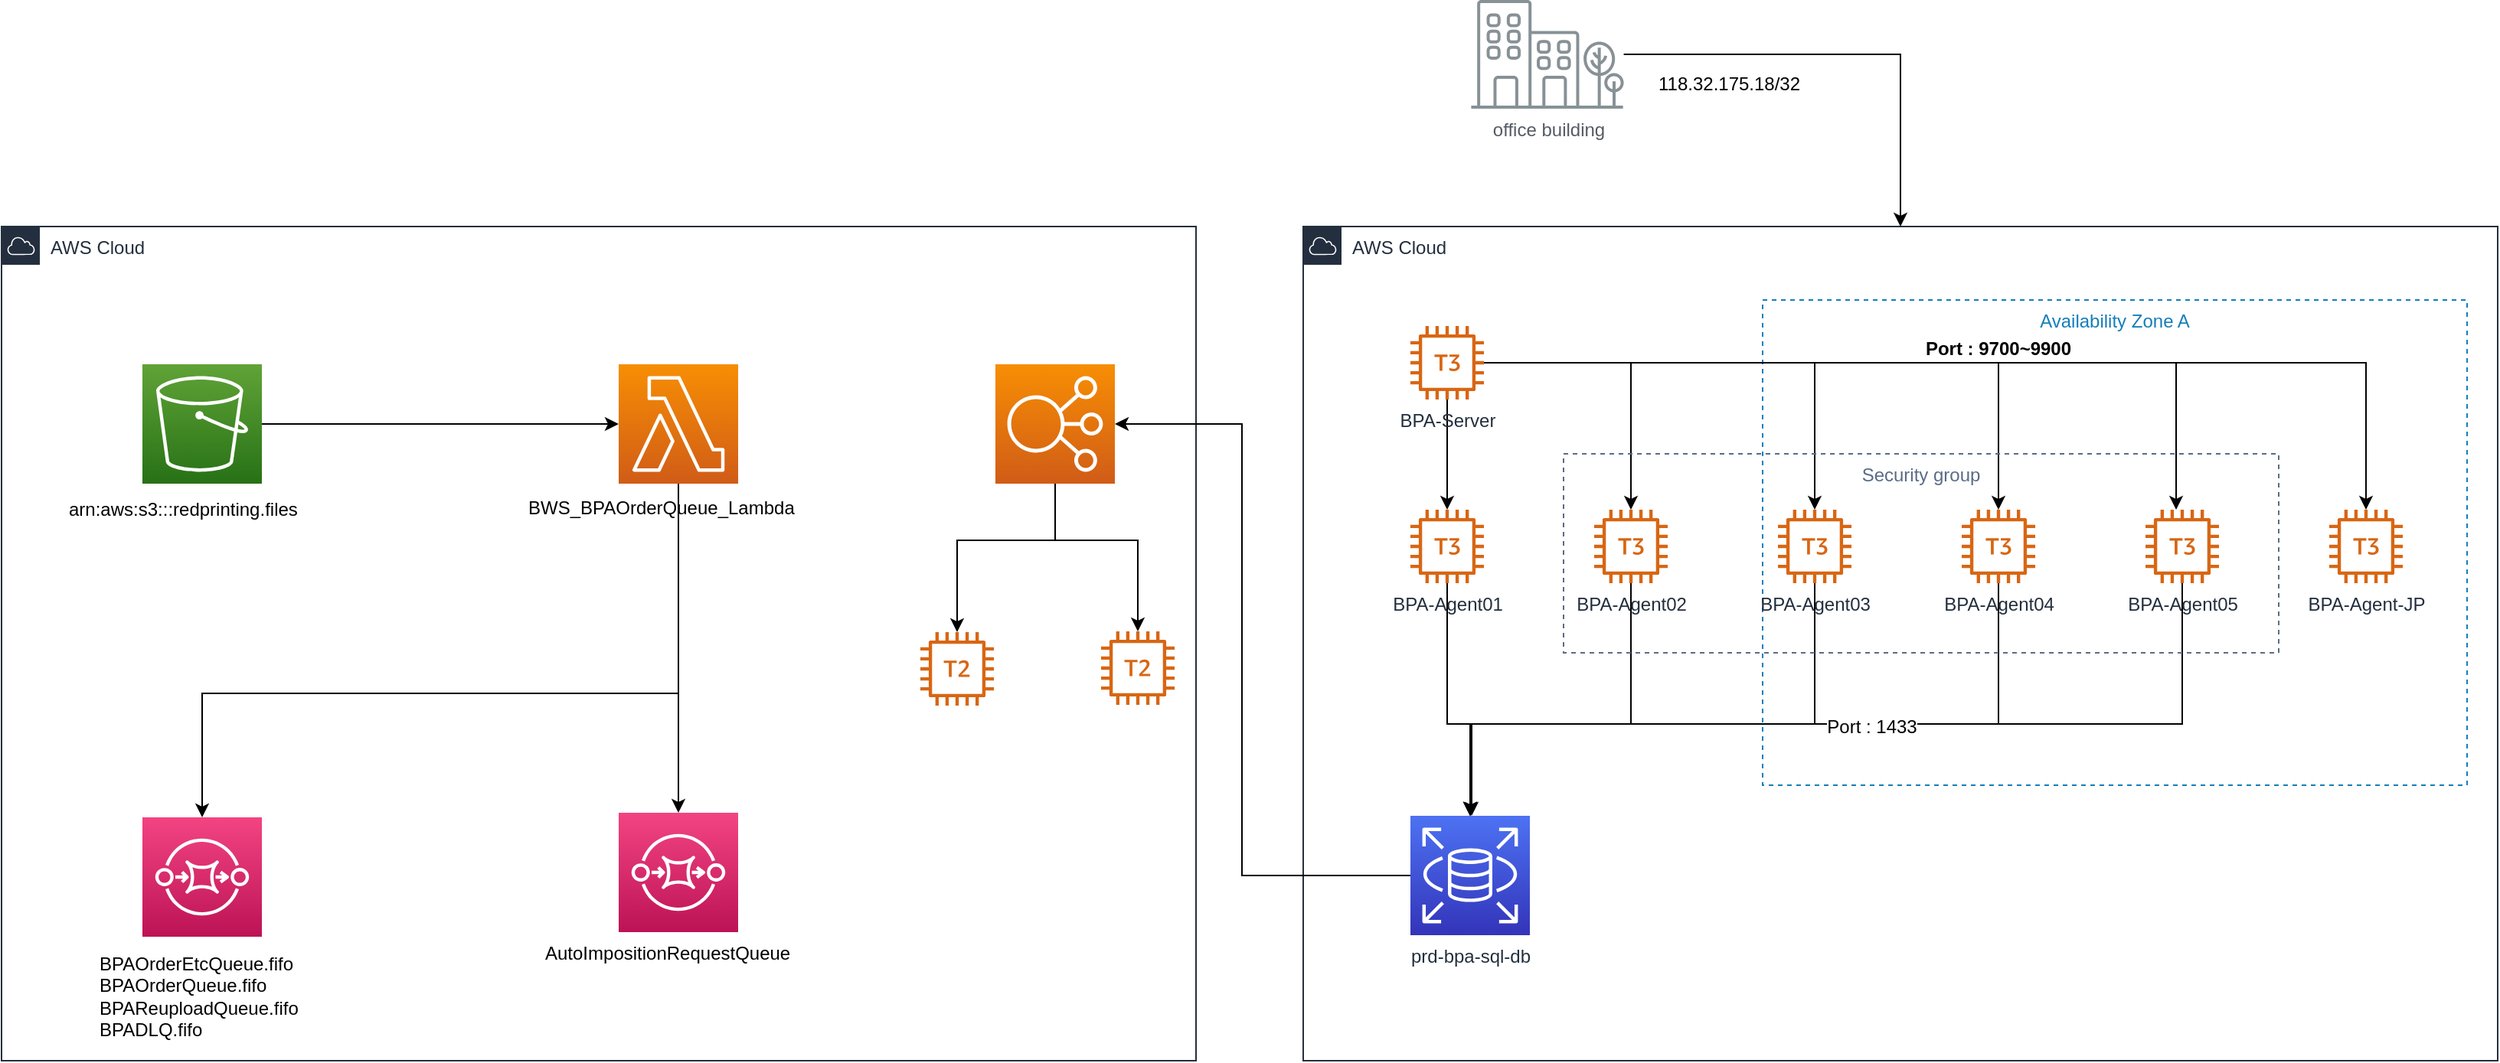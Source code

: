 <mxfile version="10.8.4" type="github"><diagram id="YK1lgMPe6i6BMLwdAHBZ" name="Page-1"><mxGraphModel dx="2691" dy="789" grid="1" gridSize="10" guides="1" tooltips="1" connect="1" arrows="1" fold="1" page="1" pageScale="1" pageWidth="1169" pageHeight="827" math="0" shadow="0"><root><mxCell id="0"/><mxCell id="1" parent="0"/><mxCell id="4Fyvy_qWCssF8mVXSo7e-2" value="AWS Cloud" style="points=[[0,0],[0.25,0],[0.5,0],[0.75,0],[1,0],[1,0.25],[1,0.5],[1,0.75],[1,1],[0.75,1],[0.5,1],[0.25,1],[0,1],[0,0.75],[0,0.5],[0,0.25]];outlineConnect=0;gradientColor=none;html=1;whiteSpace=wrap;fontSize=12;fontStyle=0;shape=mxgraph.aws4.group;grIcon=mxgraph.aws4.group_aws_cloud;strokeColor=#232F3E;fillColor=none;verticalAlign=top;align=left;spacingLeft=30;fontColor=#232F3E;dashed=0;" vertex="1" parent="1"><mxGeometry x="250" y="175" width="780" height="545" as="geometry"/></mxCell><mxCell id="4Fyvy_qWCssF8mVXSo7e-3" value="AWS Cloud" style="points=[[0,0],[0.25,0],[0.5,0],[0.75,0],[1,0],[1,0.25],[1,0.5],[1,0.75],[1,1],[0.75,1],[0.5,1],[0.25,1],[0,1],[0,0.75],[0,0.5],[0,0.25]];outlineConnect=0;gradientColor=none;html=1;whiteSpace=wrap;fontSize=12;fontStyle=0;shape=mxgraph.aws4.group;grIcon=mxgraph.aws4.group_aws_cloud;strokeColor=#232F3E;fillColor=none;verticalAlign=top;align=left;spacingLeft=30;fontColor=#232F3E;dashed=0;" vertex="1" parent="1"><mxGeometry x="-600" y="175" width="780" height="545" as="geometry"/></mxCell><mxCell id="lW7qOT_dI7OeyImaRsLP-51" value="Availability Zone A" style="fillColor=none;strokeColor=#147EBA;dashed=1;verticalAlign=top;fontStyle=0;fontColor=#147EBA;labelBackgroundColor=none;" parent="1" vertex="1"><mxGeometry x="550" y="223" width="460" height="317" as="geometry"/></mxCell><mxCell id="lW7qOT_dI7OeyImaRsLP-39" style="edgeStyle=orthogonalEdgeStyle;rounded=0;orthogonalLoop=1;jettySize=auto;html=0;fontSize=12;" parent="1" source="lW7qOT_dI7OeyImaRsLP-25" target="lW7qOT_dI7OeyImaRsLP-38" edge="1"><mxGeometry relative="1" as="geometry"><Array as="points"><mxPoint x="344" y="500"/><mxPoint x="359" y="500"/></Array></mxGeometry></mxCell><mxCell id="lW7qOT_dI7OeyImaRsLP-25" value="BPA-Agent01" style="outlineConnect=0;fontColor=#232F3E;gradientColor=none;fillColor=#D86613;strokeColor=none;dashed=0;verticalLabelPosition=bottom;verticalAlign=top;align=center;html=1;fontSize=12;fontStyle=0;aspect=fixed;pointerEvents=1;shape=mxgraph.aws4.t3_instance;labelBackgroundColor=none;" parent="1" vertex="1"><mxGeometry x="320" y="360" width="48" height="48" as="geometry"/></mxCell><mxCell id="lW7qOT_dI7OeyImaRsLP-32" style="edgeStyle=orthogonalEdgeStyle;rounded=0;orthogonalLoop=1;jettySize=auto;html=0;" parent="1" source="lW7qOT_dI7OeyImaRsLP-26" target="lW7qOT_dI7OeyImaRsLP-25" edge="1"><mxGeometry relative="1" as="geometry"/></mxCell><mxCell id="lW7qOT_dI7OeyImaRsLP-33" style="edgeStyle=orthogonalEdgeStyle;rounded=0;orthogonalLoop=1;jettySize=auto;html=0;" parent="1" source="lW7qOT_dI7OeyImaRsLP-26" target="lW7qOT_dI7OeyImaRsLP-27" edge="1"><mxGeometry relative="1" as="geometry"/></mxCell><mxCell id="lW7qOT_dI7OeyImaRsLP-34" style="edgeStyle=orthogonalEdgeStyle;rounded=0;orthogonalLoop=1;jettySize=auto;html=0;" parent="1" source="lW7qOT_dI7OeyImaRsLP-26" target="lW7qOT_dI7OeyImaRsLP-28" edge="1"><mxGeometry relative="1" as="geometry"/></mxCell><mxCell id="lW7qOT_dI7OeyImaRsLP-35" style="edgeStyle=orthogonalEdgeStyle;rounded=0;orthogonalLoop=1;jettySize=auto;html=0;" parent="1" source="lW7qOT_dI7OeyImaRsLP-26" target="lW7qOT_dI7OeyImaRsLP-29" edge="1"><mxGeometry relative="1" as="geometry"/></mxCell><mxCell id="lW7qOT_dI7OeyImaRsLP-36" style="edgeStyle=orthogonalEdgeStyle;rounded=0;orthogonalLoop=1;jettySize=auto;html=0;entryX=0.417;entryY=0;entryDx=0;entryDy=0;entryPerimeter=0;" parent="1" source="lW7qOT_dI7OeyImaRsLP-26" target="lW7qOT_dI7OeyImaRsLP-30" edge="1"><mxGeometry relative="1" as="geometry"/></mxCell><mxCell id="lW7qOT_dI7OeyImaRsLP-37" value="Port : 9700~9900" style="edgeStyle=orthogonalEdgeStyle;rounded=0;orthogonalLoop=1;jettySize=auto;html=0;labelBorderColor=none;fontStyle=1;fontSize=12;verticalAlign=bottom;" parent="1" source="lW7qOT_dI7OeyImaRsLP-26" target="lW7qOT_dI7OeyImaRsLP-31" edge="1"><mxGeometry relative="1" as="geometry"/></mxCell><mxCell id="lW7qOT_dI7OeyImaRsLP-26" value="BPA-Server" style="outlineConnect=0;fontColor=#232F3E;gradientColor=none;fillColor=#D86613;strokeColor=none;dashed=0;verticalLabelPosition=bottom;verticalAlign=top;align=center;html=1;fontSize=12;fontStyle=0;aspect=fixed;pointerEvents=1;shape=mxgraph.aws4.t3_instance;labelBackgroundColor=none;" parent="1" vertex="1"><mxGeometry x="320" y="240" width="48" height="48" as="geometry"/></mxCell><mxCell id="lW7qOT_dI7OeyImaRsLP-40" style="edgeStyle=orthogonalEdgeStyle;rounded=0;orthogonalLoop=1;jettySize=auto;html=0;fontSize=12;" parent="1" source="lW7qOT_dI7OeyImaRsLP-27" target="lW7qOT_dI7OeyImaRsLP-38" edge="1"><mxGeometry relative="1" as="geometry"><Array as="points"><mxPoint x="464" y="500"/><mxPoint x="359" y="500"/></Array></mxGeometry></mxCell><mxCell id="lW7qOT_dI7OeyImaRsLP-27" value="BPA-Agent02" style="outlineConnect=0;fontColor=#232F3E;gradientColor=none;fillColor=#D86613;strokeColor=none;dashed=0;verticalLabelPosition=bottom;verticalAlign=top;align=center;html=1;fontSize=12;fontStyle=0;aspect=fixed;pointerEvents=1;shape=mxgraph.aws4.t3_instance;labelBackgroundColor=none;" parent="1" vertex="1"><mxGeometry x="440" y="360" width="48" height="48" as="geometry"/></mxCell><mxCell id="lW7qOT_dI7OeyImaRsLP-41" style="edgeStyle=orthogonalEdgeStyle;rounded=0;orthogonalLoop=1;jettySize=auto;html=0;fontSize=12;" parent="1" source="lW7qOT_dI7OeyImaRsLP-28" edge="1"><mxGeometry relative="1" as="geometry"><mxPoint x="360" y="560" as="targetPoint"/><Array as="points"><mxPoint x="584" y="500"/><mxPoint x="360" y="500"/></Array></mxGeometry></mxCell><mxCell id="lW7qOT_dI7OeyImaRsLP-28" value="BPA-Agent03" style="outlineConnect=0;fontColor=#232F3E;gradientColor=none;fillColor=#D86613;strokeColor=none;dashed=0;verticalLabelPosition=bottom;verticalAlign=top;align=center;html=1;fontSize=12;fontStyle=0;aspect=fixed;pointerEvents=1;shape=mxgraph.aws4.t3_instance;labelBackgroundColor=none;" parent="1" vertex="1"><mxGeometry x="560" y="360" width="48" height="48" as="geometry"/></mxCell><mxCell id="lW7qOT_dI7OeyImaRsLP-42" style="edgeStyle=orthogonalEdgeStyle;rounded=0;orthogonalLoop=1;jettySize=auto;html=0;fontSize=12;" parent="1" source="lW7qOT_dI7OeyImaRsLP-29" target="lW7qOT_dI7OeyImaRsLP-38" edge="1"><mxGeometry relative="1" as="geometry"><Array as="points"><mxPoint x="704" y="500"/><mxPoint x="359" y="500"/></Array></mxGeometry></mxCell><mxCell id="lW7qOT_dI7OeyImaRsLP-29" value="BPA-Agent04" style="outlineConnect=0;fontColor=#232F3E;gradientColor=none;fillColor=#D86613;strokeColor=none;dashed=0;verticalLabelPosition=bottom;verticalAlign=top;align=center;html=1;fontSize=12;fontStyle=0;aspect=fixed;pointerEvents=1;shape=mxgraph.aws4.t3_instance;labelBackgroundColor=none;" parent="1" vertex="1"><mxGeometry x="680" y="360" width="48" height="48" as="geometry"/></mxCell><mxCell id="lW7qOT_dI7OeyImaRsLP-43" style="edgeStyle=orthogonalEdgeStyle;rounded=0;orthogonalLoop=1;jettySize=auto;html=0;fontSize=12;" parent="1" source="lW7qOT_dI7OeyImaRsLP-30" target="lW7qOT_dI7OeyImaRsLP-38" edge="1"><mxGeometry relative="1" as="geometry"><Array as="points"><mxPoint x="824" y="500"/><mxPoint x="359" y="500"/></Array></mxGeometry></mxCell><mxCell id="lW7qOT_dI7OeyImaRsLP-46" value="Port : 1433" style="text;html=1;resizable=0;points=[];align=center;verticalAlign=middle;labelBackgroundColor=#ffffff;fontSize=12;" parent="lW7qOT_dI7OeyImaRsLP-43" vertex="1" connectable="0"><mxGeometry x="-0.043" y="2" relative="1" as="geometry"><mxPoint as="offset"/></mxGeometry></mxCell><mxCell id="lW7qOT_dI7OeyImaRsLP-30" value="BPA-Agent05" style="outlineConnect=0;fontColor=#232F3E;gradientColor=none;fillColor=#D86613;strokeColor=none;dashed=0;verticalLabelPosition=bottom;verticalAlign=top;align=center;html=1;fontSize=12;fontStyle=0;aspect=fixed;pointerEvents=1;shape=mxgraph.aws4.t3_instance;labelBackgroundColor=none;" parent="1" vertex="1"><mxGeometry x="800" y="360" width="48" height="48" as="geometry"/></mxCell><mxCell id="lW7qOT_dI7OeyImaRsLP-31" value="BPA-Agent-JP" style="outlineConnect=0;fontColor=#232F3E;gradientColor=none;fillColor=#D86613;strokeColor=none;dashed=0;verticalLabelPosition=bottom;verticalAlign=top;align=center;html=1;fontSize=12;fontStyle=0;aspect=fixed;pointerEvents=1;shape=mxgraph.aws4.t3_instance;labelBackgroundColor=none;" parent="1" vertex="1"><mxGeometry x="920" y="360" width="48" height="48" as="geometry"/></mxCell><mxCell id="4Fyvy_qWCssF8mVXSo7e-10" style="edgeStyle=orthogonalEdgeStyle;rounded=0;orthogonalLoop=1;jettySize=auto;html=1;" edge="1" parent="1" source="lW7qOT_dI7OeyImaRsLP-38" target="4Fyvy_qWCssF8mVXSo7e-9"><mxGeometry relative="1" as="geometry"><Array as="points"><mxPoint x="210" y="599"/><mxPoint x="210" y="304"/></Array></mxGeometry></mxCell><mxCell id="lW7qOT_dI7OeyImaRsLP-38" value="&lt;span&gt;prd-bpa-sql-db&lt;/span&gt;" style="outlineConnect=0;fontColor=#232F3E;gradientColor=#4D72F3;gradientDirection=north;fillColor=#3334B9;strokeColor=#ffffff;dashed=0;verticalLabelPosition=bottom;verticalAlign=top;align=center;html=1;fontSize=12;fontStyle=0;aspect=fixed;shape=mxgraph.aws4.resourceIcon;resIcon=mxgraph.aws4.rds;labelBackgroundColor=none;" parent="1" vertex="1"><mxGeometry x="320" y="560" width="78" height="78" as="geometry"/></mxCell><mxCell id="lW7qOT_dI7OeyImaRsLP-45" value="Security group" style="fillColor=none;strokeColor=#5A6C86;dashed=1;verticalAlign=top;fontStyle=0;fontColor=#5A6C86;labelBackgroundColor=none;" parent="1" vertex="1"><mxGeometry x="420" y="323.5" width="467" height="130" as="geometry"/></mxCell><mxCell id="lW7qOT_dI7OeyImaRsLP-47" value="118.32.175.18/32" style="text;html=1;fontSize=12;" parent="1" vertex="1"><mxGeometry x="480" y="68" width="120" height="30" as="geometry"/></mxCell><mxCell id="4Fyvy_qWCssF8mVXSo7e-8" style="edgeStyle=orthogonalEdgeStyle;rounded=0;orthogonalLoop=1;jettySize=auto;html=1;" edge="1" parent="1" source="-1o1hrm1TtMMUMkNPGv3-5" target="4Fyvy_qWCssF8mVXSo7e-2"><mxGeometry relative="1" as="geometry"><Array as="points"><mxPoint x="640" y="63"/></Array></mxGeometry></mxCell><mxCell id="-1o1hrm1TtMMUMkNPGv3-5" value="office building" style="outlineConnect=0;gradientColor=none;fontColor=#545B64;strokeColor=none;fillColor=#879196;dashed=0;verticalLabelPosition=bottom;verticalAlign=top;align=center;html=1;fontSize=12;fontStyle=0;aspect=fixed;shape=mxgraph.aws4.illustration_office_building;pointerEvents=1" parent="1" vertex="1"><mxGeometry x="359.5" y="27" width="100" height="71" as="geometry"/></mxCell><mxCell id="-1o1hrm1TtMMUMkNPGv3-19" style="edgeStyle=orthogonalEdgeStyle;rounded=0;orthogonalLoop=1;jettySize=auto;html=1;" parent="1" source="-1o1hrm1TtMMUMkNPGv3-6" target="-1o1hrm1TtMMUMkNPGv3-7" edge="1"><mxGeometry relative="1" as="geometry"/></mxCell><mxCell id="-1o1hrm1TtMMUMkNPGv3-6" value="" style="outlineConnect=0;fontColor=#232F3E;gradientColor=#60A337;gradientDirection=north;fillColor=#277116;strokeColor=#ffffff;dashed=0;verticalLabelPosition=bottom;verticalAlign=top;align=center;html=1;fontSize=12;fontStyle=0;aspect=fixed;shape=mxgraph.aws4.resourceIcon;resIcon=mxgraph.aws4.s3;" parent="1" vertex="1"><mxGeometry x="-508" y="265" width="78" height="78" as="geometry"/></mxCell><mxCell id="-1o1hrm1TtMMUMkNPGv3-20" style="edgeStyle=orthogonalEdgeStyle;rounded=0;orthogonalLoop=1;jettySize=auto;html=1;" parent="1" source="-1o1hrm1TtMMUMkNPGv3-7" target="-1o1hrm1TtMMUMkNPGv3-14" edge="1"><mxGeometry relative="1" as="geometry"><Array as="points"><mxPoint x="-158" y="480"/><mxPoint x="-469" y="480"/></Array></mxGeometry></mxCell><mxCell id="-1o1hrm1TtMMUMkNPGv3-7" value="" style="outlineConnect=0;fontColor=#232F3E;gradientColor=#F78E04;gradientDirection=north;fillColor=#D05C17;strokeColor=#ffffff;dashed=0;verticalLabelPosition=bottom;verticalAlign=top;align=center;html=1;fontSize=12;fontStyle=0;aspect=fixed;shape=mxgraph.aws4.resourceIcon;resIcon=mxgraph.aws4.lambda;" parent="1" vertex="1"><mxGeometry x="-197" y="265" width="78" height="78" as="geometry"/></mxCell><mxCell id="-1o1hrm1TtMMUMkNPGv3-9" value="" style="outlineConnect=0;fontColor=#232F3E;gradientColor=#F34482;gradientDirection=north;fillColor=#BC1356;strokeColor=#ffffff;dashed=0;verticalLabelPosition=bottom;verticalAlign=top;align=center;html=1;fontSize=12;fontStyle=0;aspect=fixed;shape=mxgraph.aws4.resourceIcon;resIcon=mxgraph.aws4.sqs;" parent="1" vertex="1"><mxGeometry x="-197" y="558" width="78" height="78" as="geometry"/></mxCell><mxCell id="-1o1hrm1TtMMUMkNPGv3-10" value="AutoImpositionRequestQueue" style="text;html=1;" parent="1" vertex="1"><mxGeometry x="-247" y="636" width="190" height="30" as="geometry"/></mxCell><mxCell id="4Fyvy_qWCssF8mVXSo7e-1" style="edgeStyle=orthogonalEdgeStyle;rounded=0;orthogonalLoop=1;jettySize=auto;html=1;" edge="1" parent="1" source="-1o1hrm1TtMMUMkNPGv3-11" target="-1o1hrm1TtMMUMkNPGv3-9"><mxGeometry relative="1" as="geometry"/></mxCell><mxCell id="-1o1hrm1TtMMUMkNPGv3-11" value="BWS_BPAOrderQueue_Lambda" style="text;html=1;" parent="1" vertex="1"><mxGeometry x="-258" y="345" width="200" height="30" as="geometry"/></mxCell><UserObject label="arn:aws:s3:::redprinting.files" link="arn:aws:s3:::redprinting.files/original/*pdf" id="-1o1hrm1TtMMUMkNPGv3-12"><mxCell style="text;html=1;" parent="1" vertex="1"><mxGeometry x="-558" y="346" width="208" height="30" as="geometry"/></mxCell></UserObject><mxCell id="-1o1hrm1TtMMUMkNPGv3-14" value="" style="outlineConnect=0;fontColor=#232F3E;gradientColor=#F34482;gradientDirection=north;fillColor=#BC1356;strokeColor=#ffffff;dashed=0;verticalLabelPosition=bottom;verticalAlign=top;align=center;html=1;fontSize=12;fontStyle=0;aspect=fixed;shape=mxgraph.aws4.resourceIcon;resIcon=mxgraph.aws4.sqs;" parent="1" vertex="1"><mxGeometry x="-508" y="561" width="78" height="78" as="geometry"/></mxCell><mxCell id="-1o1hrm1TtMMUMkNPGv3-18" value="&lt;div&gt;BPAOrderEtcQueue.fifo&lt;/div&gt;&lt;div&gt;BPAOrderQueue.fifo&lt;/div&gt;&lt;div&gt;BPAReuploadQueue.fifo&lt;/div&gt;&lt;div&gt;BPADLQ.fifo&lt;/div&gt;" style="text;html=1;" parent="1" vertex="1"><mxGeometry x="-538" y="643" width="150" height="70" as="geometry"/></mxCell><mxCell id="4Fyvy_qWCssF8mVXSo7e-13" style="edgeStyle=orthogonalEdgeStyle;rounded=0;orthogonalLoop=1;jettySize=auto;html=1;" edge="1" parent="1" source="4Fyvy_qWCssF8mVXSo7e-9" target="4Fyvy_qWCssF8mVXSo7e-11"><mxGeometry relative="1" as="geometry"><Array as="points"><mxPoint x="88" y="380"/><mxPoint x="24" y="380"/></Array></mxGeometry></mxCell><mxCell id="4Fyvy_qWCssF8mVXSo7e-14" style="edgeStyle=orthogonalEdgeStyle;rounded=0;orthogonalLoop=1;jettySize=auto;html=1;" edge="1" parent="1" source="4Fyvy_qWCssF8mVXSo7e-9" target="4Fyvy_qWCssF8mVXSo7e-12"><mxGeometry relative="1" as="geometry"><Array as="points"><mxPoint x="88" y="380"/><mxPoint x="142" y="380"/></Array></mxGeometry></mxCell><mxCell id="4Fyvy_qWCssF8mVXSo7e-9" value="" style="outlineConnect=0;fontColor=#232F3E;gradientColor=#F78E04;gradientDirection=north;fillColor=#D05C17;strokeColor=#ffffff;dashed=0;verticalLabelPosition=bottom;verticalAlign=top;align=center;html=1;fontSize=12;fontStyle=0;aspect=fixed;shape=mxgraph.aws4.resourceIcon;resIcon=mxgraph.aws4.elastic_load_balancing;" vertex="1" parent="1"><mxGeometry x="49" y="265" width="78" height="78" as="geometry"/></mxCell><mxCell id="4Fyvy_qWCssF8mVXSo7e-11" value="" style="outlineConnect=0;fontColor=#232F3E;gradientColor=none;fillColor=#D86613;strokeColor=none;dashed=0;verticalLabelPosition=bottom;verticalAlign=top;align=center;html=1;fontSize=12;fontStyle=0;aspect=fixed;pointerEvents=1;shape=mxgraph.aws4.t2_instance;" vertex="1" parent="1"><mxGeometry y="440" width="48" height="48" as="geometry"/></mxCell><mxCell id="4Fyvy_qWCssF8mVXSo7e-12" value="" style="outlineConnect=0;fontColor=#232F3E;gradientColor=none;fillColor=#D86613;strokeColor=none;dashed=0;verticalLabelPosition=bottom;verticalAlign=top;align=center;html=1;fontSize=12;fontStyle=0;aspect=fixed;pointerEvents=1;shape=mxgraph.aws4.t2_instance;" vertex="1" parent="1"><mxGeometry x="118" y="439.5" width="48" height="48" as="geometry"/></mxCell></root></mxGraphModel></diagram></mxfile>